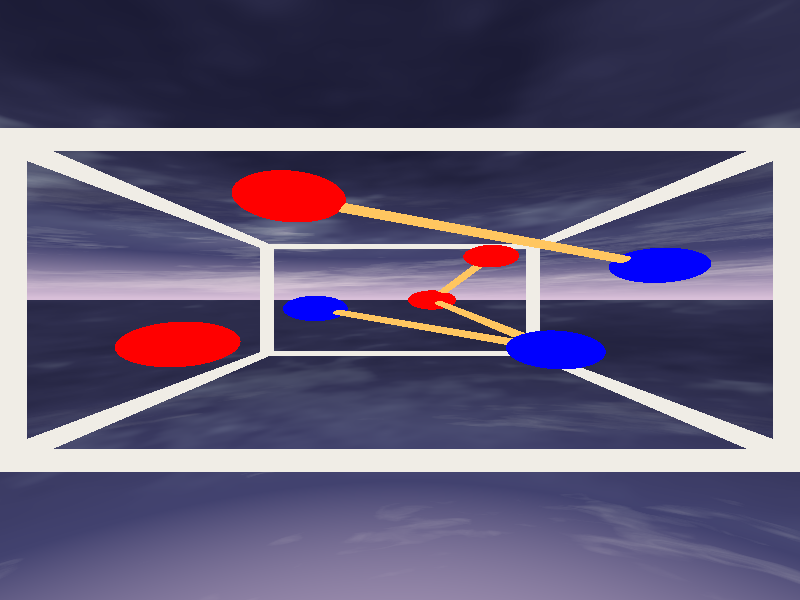 
// Persistence of Vision Ray Tracer Scene Description File
// File: ?.pov
// Vers: 3
// Desc: Basic Scene Example
// Date: mm/dd/yy
// Auth: ?
//

#version 3

#include "colors.inc"
#include "metals.inc"
#include "skies.inc"

global_settings { max_trace_level 5 }

// ----------------------------------------
camera
{
  location  <0, 0, -20>
  direction 1.5*z
  right     160/300*x
  look_at   <0.0, 0.0,  0.0>
  angle 90
}

sky_sphere { S_Cloud1 }
light_source
	{
	<-9, 9, -9>,  color White*5
	fade_power 2 fade_distance 8
	}
light_source
	{
	<9, 9, -9>,  color White*5
	fade_power 2 fade_distance 8
	}


#declare TextureBoite=
	texture
		{
		pigment {
				bozo
				turbulence 0.1
				color_map
					{
					[0 0.8 color SteelBlue*0.8 color SteelBlue]
					[0.8 color SteelBlue]
					}
				}
		finish { ambient 0.8 diffuse 0.7 }
		}

#declare	TextureCadre=
	texture
		{
		T_Silver_3B
		}

#declare TextureLien=
	texture
		{
		T_Gold_3D
		}
/*
difference
	{
	box {<-11, -11, -11>, <11, 11, 11> }
	box {<-10, -10, -10>, <10, 10, 10> }
	hollow
	texture { TextureBoite }
	}
*/
#declare Diametre=0.5
cylinder { < 10,  10,  10>, < 10, 10, -10>, Diametre texture { TextureCadre } }
cylinder { < 10,  10,  -10>, < 10, -10, -10>, Diametre texture { TextureCadre } }
cylinder { < 10,  -10,  -10>, < 10, -10, 10>, Diametre texture { TextureCadre } }
cylinder { < 10,  -10,  10>, < 10, 10, 10>, Diametre texture { TextureCadre } }

cylinder { <-10,  10,  10>, < -10, 10, -10>, Diametre texture { TextureCadre } }
cylinder { <-10,  10,  -10>, < -10, -10, -10>, Diametre texture { TextureCadre } }
cylinder { <-10,  -10,  -10>, < -10, -10, 10>, Diametre texture { TextureCadre } }
cylinder { <-10,  -10,  10>, < -10, 10, 10>, Diametre texture { TextureCadre } }

cylinder { <-10,  10,  10>, < 10, 10, 10>, Diametre texture { TextureCadre } }
cylinder { <-10,  10,  -10>, < 10, 10, -10>, Diametre texture { TextureCadre } }
cylinder { <-10,  -10,  -10>, < 10, -10, -10>, Diametre texture { TextureCadre } }
cylinder { <-10,  -10,  10>, < 10, -10, 10>, Diametre texture { TextureCadre } }

#declare DiametreAtome=1.5

#declare AtomeRouge=
	sphere
		{
		0, DiametreAtome
		texture {
				pigment { Red }
				finish { F_MetalC }
				}
		}
#declare AtomeBleu=
	sphere
		{
		0, DiametreAtome
		texture {
				pigment { Blue }
				finish { F_MetalC}
				}
		}

#declare PosAtome1=<5, 6, 2>
#declare PosAtome2=<-6, -3, -9>
#declare PosAtome3=<2, 0, 5>
#declare PosAtome4=<9, 3, -6>
#declare PosAtome5=<5, -4, -7>
#declare PosAtome6=<-4, -1, -1>
#declare PosAtome7=<-3, 7, -9>


object { AtomeRouge translate PosAtome1 }
object { AtomeRouge translate  PosAtome2 }
object { AtomeRouge translate PosAtome3 }
object { AtomeBleu translate  PosAtome4 }
object { AtomeBleu translate  PosAtome5 }
object { AtomeBleu translate  PosAtome6 }
object { AtomeRouge translate PosAtome7 }

#declare Diametre=0.3
cylinder{ PosAtome1, PosAtome3, Diametre texture { TextureLien }}
cylinder{ PosAtome3, PosAtome5, Diametre texture { TextureLien }}
cylinder{ PosAtome4, PosAtome7, Diametre texture { TextureLien }}
cylinder{ PosAtome5, PosAtome6, Diametre texture { TextureLien }}


